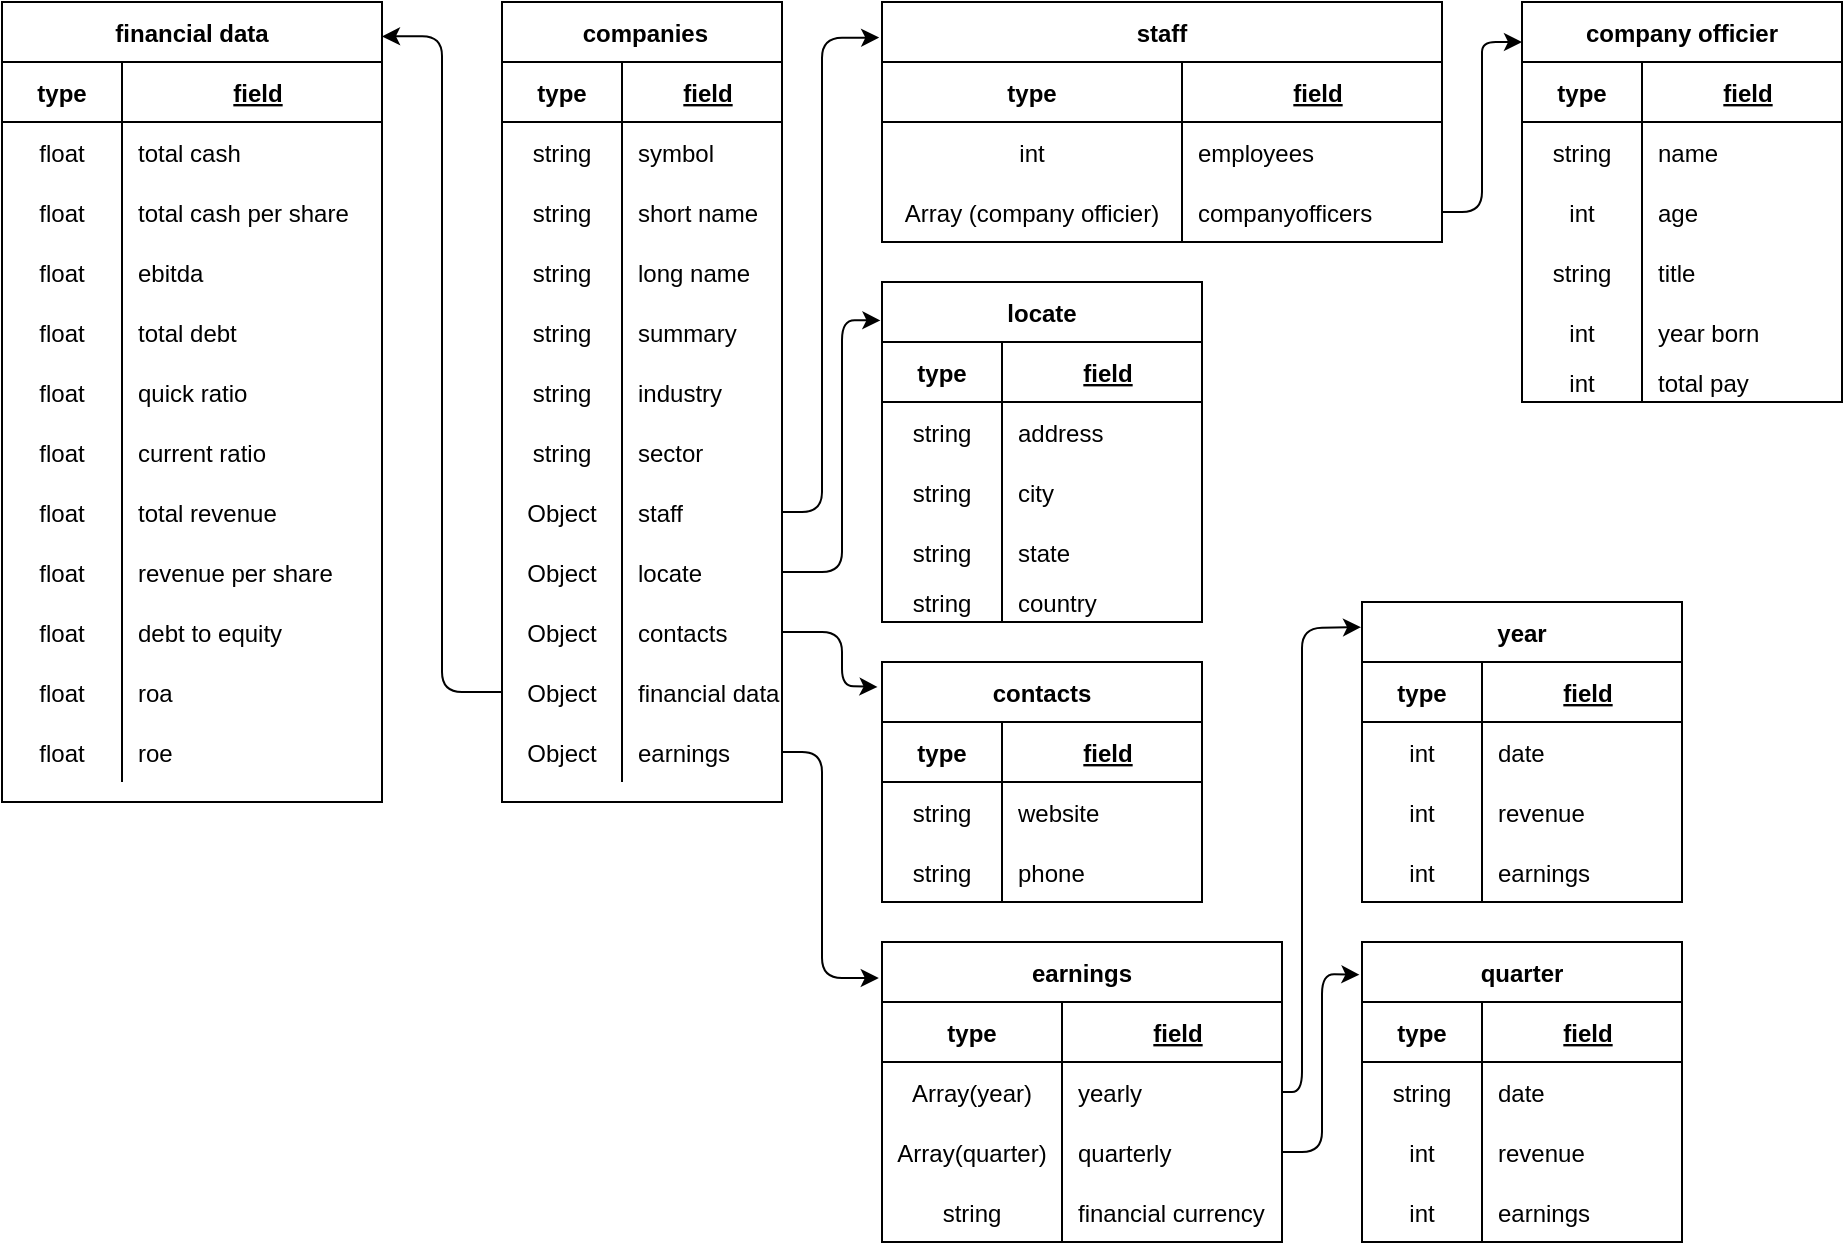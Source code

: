 <mxfile version="14.9.4" type="device"><diagram id="cxiEvs_8cOI0dhtIEWCH" name="Page-1"><mxGraphModel dx="1422" dy="794" grid="1" gridSize="10" guides="1" tooltips="1" connect="1" arrows="1" fold="1" page="1" pageScale="1" pageWidth="827" pageHeight="1169" math="0" shadow="0"><root><mxCell id="0"/><mxCell id="1" parent="0"/><mxCell id="OlcEVrPMI90O9ey7B40j-111" value=" companies" style="shape=table;startSize=30;container=1;collapsible=1;childLayout=tableLayout;fixedRows=1;rowLines=0;fontStyle=1;align=center;resizeLast=1;fontColor=#000000;" vertex="1" parent="1"><mxGeometry x="410" y="830" width="140" height="400" as="geometry"/></mxCell><mxCell id="OlcEVrPMI90O9ey7B40j-112" value="" style="shape=partialRectangle;collapsible=0;dropTarget=0;pointerEvents=0;fillColor=none;top=0;left=0;bottom=1;right=0;points=[[0,0.5],[1,0.5]];portConstraint=eastwest;" vertex="1" parent="OlcEVrPMI90O9ey7B40j-111"><mxGeometry y="30" width="140" height="30" as="geometry"/></mxCell><mxCell id="OlcEVrPMI90O9ey7B40j-113" value="type" style="shape=partialRectangle;connectable=0;fillColor=none;top=0;left=0;bottom=0;right=0;fontStyle=1;overflow=hidden;" vertex="1" parent="OlcEVrPMI90O9ey7B40j-112"><mxGeometry width="60" height="30" as="geometry"/></mxCell><mxCell id="OlcEVrPMI90O9ey7B40j-114" value="field" style="shape=partialRectangle;connectable=0;fillColor=none;top=0;left=0;bottom=0;right=0;align=center;spacingLeft=6;fontStyle=5;overflow=hidden;" vertex="1" parent="OlcEVrPMI90O9ey7B40j-112"><mxGeometry x="60" width="80" height="30" as="geometry"/></mxCell><mxCell id="OlcEVrPMI90O9ey7B40j-115" value="" style="shape=partialRectangle;collapsible=0;dropTarget=0;pointerEvents=0;fillColor=none;top=0;left=0;bottom=0;right=0;points=[[0,0.5],[1,0.5]];portConstraint=eastwest;" vertex="1" parent="OlcEVrPMI90O9ey7B40j-111"><mxGeometry y="60" width="140" height="30" as="geometry"/></mxCell><mxCell id="OlcEVrPMI90O9ey7B40j-116" value="string" style="shape=partialRectangle;connectable=0;fillColor=none;top=0;left=0;bottom=0;right=0;editable=1;overflow=hidden;" vertex="1" parent="OlcEVrPMI90O9ey7B40j-115"><mxGeometry width="60" height="30" as="geometry"/></mxCell><mxCell id="OlcEVrPMI90O9ey7B40j-117" value="symbol" style="shape=partialRectangle;connectable=0;fillColor=none;top=0;left=0;bottom=0;right=0;align=left;spacingLeft=6;overflow=hidden;" vertex="1" parent="OlcEVrPMI90O9ey7B40j-115"><mxGeometry x="60" width="80" height="30" as="geometry"/></mxCell><mxCell id="OlcEVrPMI90O9ey7B40j-118" value="" style="shape=partialRectangle;collapsible=0;dropTarget=0;pointerEvents=0;fillColor=none;top=0;left=0;bottom=0;right=0;points=[[0,0.5],[1,0.5]];portConstraint=eastwest;" vertex="1" parent="OlcEVrPMI90O9ey7B40j-111"><mxGeometry y="90" width="140" height="30" as="geometry"/></mxCell><mxCell id="OlcEVrPMI90O9ey7B40j-119" value="string" style="shape=partialRectangle;connectable=0;fillColor=none;top=0;left=0;bottom=0;right=0;editable=1;overflow=hidden;" vertex="1" parent="OlcEVrPMI90O9ey7B40j-118"><mxGeometry width="60" height="30" as="geometry"/></mxCell><mxCell id="OlcEVrPMI90O9ey7B40j-120" value="short name" style="shape=partialRectangle;connectable=0;fillColor=none;top=0;left=0;bottom=0;right=0;align=left;spacingLeft=6;overflow=hidden;" vertex="1" parent="OlcEVrPMI90O9ey7B40j-118"><mxGeometry x="60" width="80" height="30" as="geometry"/></mxCell><mxCell id="OlcEVrPMI90O9ey7B40j-121" value="" style="shape=partialRectangle;collapsible=0;dropTarget=0;pointerEvents=0;fillColor=none;top=0;left=0;bottom=0;right=0;points=[[0,0.5],[1,0.5]];portConstraint=eastwest;" vertex="1" parent="OlcEVrPMI90O9ey7B40j-111"><mxGeometry y="120" width="140" height="30" as="geometry"/></mxCell><mxCell id="OlcEVrPMI90O9ey7B40j-122" value="string" style="shape=partialRectangle;connectable=0;fillColor=none;top=0;left=0;bottom=0;right=0;editable=1;overflow=hidden;" vertex="1" parent="OlcEVrPMI90O9ey7B40j-121"><mxGeometry width="60" height="30" as="geometry"/></mxCell><mxCell id="OlcEVrPMI90O9ey7B40j-123" value="long name" style="shape=partialRectangle;connectable=0;fillColor=none;top=0;left=0;bottom=0;right=0;align=left;spacingLeft=6;overflow=hidden;" vertex="1" parent="OlcEVrPMI90O9ey7B40j-121"><mxGeometry x="60" width="80" height="30" as="geometry"/></mxCell><mxCell id="OlcEVrPMI90O9ey7B40j-124" value="" style="shape=partialRectangle;collapsible=0;dropTarget=0;pointerEvents=0;fillColor=none;top=0;left=0;bottom=0;right=0;points=[[0,0.5],[1,0.5]];portConstraint=eastwest;fontColor=#000000;" vertex="1" parent="OlcEVrPMI90O9ey7B40j-111"><mxGeometry y="150" width="140" height="30" as="geometry"/></mxCell><mxCell id="OlcEVrPMI90O9ey7B40j-125" value="string" style="shape=partialRectangle;connectable=0;fillColor=none;top=0;left=0;bottom=0;right=0;fontStyle=0;overflow=hidden;" vertex="1" parent="OlcEVrPMI90O9ey7B40j-124"><mxGeometry width="60" height="30" as="geometry"/></mxCell><mxCell id="OlcEVrPMI90O9ey7B40j-126" value="summary" style="shape=partialRectangle;connectable=0;fillColor=none;top=0;left=0;bottom=0;right=0;align=left;spacingLeft=6;fontStyle=0;overflow=hidden;" vertex="1" parent="OlcEVrPMI90O9ey7B40j-124"><mxGeometry x="60" width="80" height="30" as="geometry"/></mxCell><mxCell id="OlcEVrPMI90O9ey7B40j-135" value="" style="shape=partialRectangle;collapsible=0;dropTarget=0;pointerEvents=0;fillColor=none;top=0;left=0;bottom=0;right=0;points=[[0,0.5],[1,0.5]];portConstraint=eastwest;fontColor=#000000;" vertex="1" parent="OlcEVrPMI90O9ey7B40j-111"><mxGeometry y="180" width="140" height="30" as="geometry"/></mxCell><mxCell id="OlcEVrPMI90O9ey7B40j-136" value="string" style="shape=partialRectangle;connectable=0;fillColor=none;top=0;left=0;bottom=0;right=0;fontStyle=0;overflow=hidden;" vertex="1" parent="OlcEVrPMI90O9ey7B40j-135"><mxGeometry width="60" height="30" as="geometry"/></mxCell><mxCell id="OlcEVrPMI90O9ey7B40j-137" value="industry" style="shape=partialRectangle;connectable=0;fillColor=none;top=0;left=0;bottom=0;right=0;align=left;spacingLeft=6;fontStyle=0;overflow=hidden;" vertex="1" parent="OlcEVrPMI90O9ey7B40j-135"><mxGeometry x="60" width="80" height="30" as="geometry"/></mxCell><mxCell id="OlcEVrPMI90O9ey7B40j-138" value="" style="shape=partialRectangle;collapsible=0;dropTarget=0;pointerEvents=0;fillColor=none;top=0;left=0;bottom=0;right=0;points=[[0,0.5],[1,0.5]];portConstraint=eastwest;fontColor=#000000;" vertex="1" parent="OlcEVrPMI90O9ey7B40j-111"><mxGeometry y="210" width="140" height="30" as="geometry"/></mxCell><mxCell id="OlcEVrPMI90O9ey7B40j-139" value="string" style="shape=partialRectangle;connectable=0;fillColor=none;top=0;left=0;bottom=0;right=0;fontStyle=0;overflow=hidden;" vertex="1" parent="OlcEVrPMI90O9ey7B40j-138"><mxGeometry width="60" height="30" as="geometry"/></mxCell><mxCell id="OlcEVrPMI90O9ey7B40j-140" value="sector" style="shape=partialRectangle;connectable=0;fillColor=none;top=0;left=0;bottom=0;right=0;align=left;spacingLeft=6;fontStyle=0;overflow=hidden;" vertex="1" parent="OlcEVrPMI90O9ey7B40j-138"><mxGeometry x="60" width="80" height="30" as="geometry"/></mxCell><mxCell id="OlcEVrPMI90O9ey7B40j-145" value="" style="shape=partialRectangle;collapsible=0;dropTarget=0;pointerEvents=0;fillColor=none;top=0;left=0;bottom=0;right=0;points=[[0,0.5],[1,0.5]];portConstraint=eastwest;fontColor=#000000;" vertex="1" parent="OlcEVrPMI90O9ey7B40j-111"><mxGeometry y="240" width="140" height="30" as="geometry"/></mxCell><mxCell id="OlcEVrPMI90O9ey7B40j-146" value="Object" style="shape=partialRectangle;connectable=0;fillColor=none;top=0;left=0;bottom=0;right=0;fontStyle=0;overflow=hidden;" vertex="1" parent="OlcEVrPMI90O9ey7B40j-145"><mxGeometry width="60" height="30" as="geometry"/></mxCell><mxCell id="OlcEVrPMI90O9ey7B40j-147" value="staff" style="shape=partialRectangle;connectable=0;fillColor=none;top=0;left=0;bottom=0;right=0;align=left;spacingLeft=6;fontStyle=0;overflow=hidden;" vertex="1" parent="OlcEVrPMI90O9ey7B40j-145"><mxGeometry x="60" width="80" height="30" as="geometry"/></mxCell><mxCell id="OlcEVrPMI90O9ey7B40j-148" value="" style="shape=partialRectangle;collapsible=0;dropTarget=0;pointerEvents=0;fillColor=none;top=0;left=0;bottom=0;right=0;points=[[0,0.5],[1,0.5]];portConstraint=eastwest;fontColor=#000000;" vertex="1" parent="OlcEVrPMI90O9ey7B40j-111"><mxGeometry y="270" width="140" height="30" as="geometry"/></mxCell><mxCell id="OlcEVrPMI90O9ey7B40j-149" value="Object" style="shape=partialRectangle;connectable=0;fillColor=none;top=0;left=0;bottom=0;right=0;fontStyle=0;overflow=hidden;" vertex="1" parent="OlcEVrPMI90O9ey7B40j-148"><mxGeometry width="60" height="30" as="geometry"/></mxCell><mxCell id="OlcEVrPMI90O9ey7B40j-150" value="locate" style="shape=partialRectangle;connectable=0;fillColor=none;top=0;left=0;bottom=0;right=0;align=left;spacingLeft=6;fontStyle=0;overflow=hidden;" vertex="1" parent="OlcEVrPMI90O9ey7B40j-148"><mxGeometry x="60" width="80" height="30" as="geometry"/></mxCell><mxCell id="OlcEVrPMI90O9ey7B40j-155" value="" style="shape=partialRectangle;collapsible=0;dropTarget=0;pointerEvents=0;fillColor=none;top=0;left=0;bottom=0;right=0;points=[[0,0.5],[1,0.5]];portConstraint=eastwest;fontColor=#000000;" vertex="1" parent="OlcEVrPMI90O9ey7B40j-111"><mxGeometry y="300" width="140" height="30" as="geometry"/></mxCell><mxCell id="OlcEVrPMI90O9ey7B40j-156" value="Object" style="shape=partialRectangle;connectable=0;fillColor=none;top=0;left=0;bottom=0;right=0;fontStyle=0;overflow=hidden;" vertex="1" parent="OlcEVrPMI90O9ey7B40j-155"><mxGeometry width="60" height="30" as="geometry"/></mxCell><mxCell id="OlcEVrPMI90O9ey7B40j-157" value="contacts" style="shape=partialRectangle;connectable=0;fillColor=none;top=0;left=0;bottom=0;right=0;align=left;spacingLeft=6;fontStyle=0;overflow=hidden;" vertex="1" parent="OlcEVrPMI90O9ey7B40j-155"><mxGeometry x="60" width="80" height="30" as="geometry"/></mxCell><mxCell id="OlcEVrPMI90O9ey7B40j-158" value="" style="shape=partialRectangle;collapsible=0;dropTarget=0;pointerEvents=0;fillColor=none;top=0;left=0;bottom=0;right=0;points=[[0,0.5],[1,0.5]];portConstraint=eastwest;fontColor=#000000;" vertex="1" parent="OlcEVrPMI90O9ey7B40j-111"><mxGeometry y="330" width="140" height="30" as="geometry"/></mxCell><mxCell id="OlcEVrPMI90O9ey7B40j-159" value="Object" style="shape=partialRectangle;connectable=0;fillColor=none;top=0;left=0;bottom=0;right=0;fontStyle=0;overflow=hidden;" vertex="1" parent="OlcEVrPMI90O9ey7B40j-158"><mxGeometry width="60" height="30" as="geometry"/></mxCell><mxCell id="OlcEVrPMI90O9ey7B40j-160" value="financial data" style="shape=partialRectangle;connectable=0;fillColor=none;top=0;left=0;bottom=0;right=0;align=left;spacingLeft=6;fontStyle=0;overflow=hidden;" vertex="1" parent="OlcEVrPMI90O9ey7B40j-158"><mxGeometry x="60" width="80" height="30" as="geometry"/></mxCell><mxCell id="OlcEVrPMI90O9ey7B40j-161" value="" style="shape=partialRectangle;collapsible=0;dropTarget=0;pointerEvents=0;fillColor=none;top=0;left=0;bottom=0;right=0;points=[[0,0.5],[1,0.5]];portConstraint=eastwest;fontColor=#000000;" vertex="1" parent="OlcEVrPMI90O9ey7B40j-111"><mxGeometry y="360" width="140" height="30" as="geometry"/></mxCell><mxCell id="OlcEVrPMI90O9ey7B40j-162" value="Object" style="shape=partialRectangle;connectable=0;fillColor=none;top=0;left=0;bottom=0;right=0;fontStyle=0;overflow=hidden;" vertex="1" parent="OlcEVrPMI90O9ey7B40j-161"><mxGeometry width="60" height="30" as="geometry"/></mxCell><mxCell id="OlcEVrPMI90O9ey7B40j-163" value="earnings" style="shape=partialRectangle;connectable=0;fillColor=none;top=0;left=0;bottom=0;right=0;align=left;spacingLeft=6;fontStyle=0;overflow=hidden;" vertex="1" parent="OlcEVrPMI90O9ey7B40j-161"><mxGeometry x="60" width="80" height="30" as="geometry"/></mxCell><mxCell id="OlcEVrPMI90O9ey7B40j-177" value="staff" style="shape=table;startSize=30;container=1;collapsible=1;childLayout=tableLayout;fixedRows=1;rowLines=0;fontStyle=1;align=center;resizeLast=1;fontColor=#000000;" vertex="1" parent="1"><mxGeometry x="600" y="830" width="280" height="120" as="geometry"/></mxCell><mxCell id="OlcEVrPMI90O9ey7B40j-178" value="" style="shape=partialRectangle;collapsible=0;dropTarget=0;pointerEvents=0;fillColor=none;top=0;left=0;bottom=1;right=0;points=[[0,0.5],[1,0.5]];portConstraint=eastwest;" vertex="1" parent="OlcEVrPMI90O9ey7B40j-177"><mxGeometry y="30" width="280" height="30" as="geometry"/></mxCell><mxCell id="OlcEVrPMI90O9ey7B40j-179" value="type" style="shape=partialRectangle;connectable=0;fillColor=none;top=0;left=0;bottom=0;right=0;fontStyle=1;overflow=hidden;" vertex="1" parent="OlcEVrPMI90O9ey7B40j-178"><mxGeometry width="150" height="30" as="geometry"/></mxCell><mxCell id="OlcEVrPMI90O9ey7B40j-180" value="field" style="shape=partialRectangle;connectable=0;fillColor=none;top=0;left=0;bottom=0;right=0;align=center;spacingLeft=6;fontStyle=5;overflow=hidden;" vertex="1" parent="OlcEVrPMI90O9ey7B40j-178"><mxGeometry x="150" width="130" height="30" as="geometry"/></mxCell><mxCell id="OlcEVrPMI90O9ey7B40j-181" value="" style="shape=partialRectangle;collapsible=0;dropTarget=0;pointerEvents=0;fillColor=none;top=0;left=0;bottom=0;right=0;points=[[0,0.5],[1,0.5]];portConstraint=eastwest;" vertex="1" parent="OlcEVrPMI90O9ey7B40j-177"><mxGeometry y="60" width="280" height="30" as="geometry"/></mxCell><mxCell id="OlcEVrPMI90O9ey7B40j-182" value="int" style="shape=partialRectangle;connectable=0;fillColor=none;top=0;left=0;bottom=0;right=0;editable=1;overflow=hidden;" vertex="1" parent="OlcEVrPMI90O9ey7B40j-181"><mxGeometry width="150" height="30" as="geometry"/></mxCell><mxCell id="OlcEVrPMI90O9ey7B40j-183" value="employees" style="shape=partialRectangle;connectable=0;fillColor=none;top=0;left=0;bottom=0;right=0;align=left;spacingLeft=6;overflow=hidden;" vertex="1" parent="OlcEVrPMI90O9ey7B40j-181"><mxGeometry x="150" width="130" height="30" as="geometry"/></mxCell><mxCell id="OlcEVrPMI90O9ey7B40j-184" value="" style="shape=partialRectangle;collapsible=0;dropTarget=0;pointerEvents=0;fillColor=none;top=0;left=0;bottom=0;right=0;points=[[0,0.5],[1,0.5]];portConstraint=eastwest;" vertex="1" parent="OlcEVrPMI90O9ey7B40j-177"><mxGeometry y="90" width="280" height="30" as="geometry"/></mxCell><mxCell id="OlcEVrPMI90O9ey7B40j-185" value="Array (company officier)" style="shape=partialRectangle;connectable=0;fillColor=none;top=0;left=0;bottom=0;right=0;editable=1;overflow=hidden;" vertex="1" parent="OlcEVrPMI90O9ey7B40j-184"><mxGeometry width="150" height="30" as="geometry"/></mxCell><mxCell id="OlcEVrPMI90O9ey7B40j-186" value="companyofficers" style="shape=partialRectangle;connectable=0;fillColor=none;top=0;left=0;bottom=0;right=0;align=left;spacingLeft=6;overflow=hidden;" vertex="1" parent="OlcEVrPMI90O9ey7B40j-184"><mxGeometry x="150" width="130" height="30" as="geometry"/></mxCell><mxCell id="OlcEVrPMI90O9ey7B40j-295" value="locate" style="shape=table;startSize=30;container=1;collapsible=1;childLayout=tableLayout;fixedRows=1;rowLines=0;fontStyle=1;align=center;resizeLast=1;fontColor=#000000;" vertex="1" parent="1"><mxGeometry x="600" y="970" width="160" height="170" as="geometry"/></mxCell><mxCell id="OlcEVrPMI90O9ey7B40j-296" value="" style="shape=partialRectangle;collapsible=0;dropTarget=0;pointerEvents=0;fillColor=none;top=0;left=0;bottom=1;right=0;points=[[0,0.5],[1,0.5]];portConstraint=eastwest;" vertex="1" parent="OlcEVrPMI90O9ey7B40j-295"><mxGeometry y="30" width="160" height="30" as="geometry"/></mxCell><mxCell id="OlcEVrPMI90O9ey7B40j-297" value="type" style="shape=partialRectangle;connectable=0;fillColor=none;top=0;left=0;bottom=0;right=0;fontStyle=1;overflow=hidden;" vertex="1" parent="OlcEVrPMI90O9ey7B40j-296"><mxGeometry width="60" height="30" as="geometry"/></mxCell><mxCell id="OlcEVrPMI90O9ey7B40j-298" value="field" style="shape=partialRectangle;connectable=0;fillColor=none;top=0;left=0;bottom=0;right=0;align=center;spacingLeft=6;fontStyle=5;overflow=hidden;" vertex="1" parent="OlcEVrPMI90O9ey7B40j-296"><mxGeometry x="60" width="100" height="30" as="geometry"/></mxCell><mxCell id="OlcEVrPMI90O9ey7B40j-299" value="" style="shape=partialRectangle;collapsible=0;dropTarget=0;pointerEvents=0;fillColor=none;top=0;left=0;bottom=0;right=0;points=[[0,0.5],[1,0.5]];portConstraint=eastwest;" vertex="1" parent="OlcEVrPMI90O9ey7B40j-295"><mxGeometry y="60" width="160" height="30" as="geometry"/></mxCell><mxCell id="OlcEVrPMI90O9ey7B40j-300" value="string" style="shape=partialRectangle;connectable=0;fillColor=none;top=0;left=0;bottom=0;right=0;editable=1;overflow=hidden;" vertex="1" parent="OlcEVrPMI90O9ey7B40j-299"><mxGeometry width="60" height="30" as="geometry"/></mxCell><mxCell id="OlcEVrPMI90O9ey7B40j-301" value="address" style="shape=partialRectangle;connectable=0;fillColor=none;top=0;left=0;bottom=0;right=0;align=left;spacingLeft=6;overflow=hidden;" vertex="1" parent="OlcEVrPMI90O9ey7B40j-299"><mxGeometry x="60" width="100" height="30" as="geometry"/></mxCell><mxCell id="OlcEVrPMI90O9ey7B40j-309" value="" style="shape=partialRectangle;collapsible=0;dropTarget=0;pointerEvents=0;fillColor=none;top=0;left=0;bottom=0;right=0;points=[[0,0.5],[1,0.5]];portConstraint=eastwest;fontColor=#000000;align=center;" vertex="1" parent="OlcEVrPMI90O9ey7B40j-295"><mxGeometry y="90" width="160" height="30" as="geometry"/></mxCell><mxCell id="OlcEVrPMI90O9ey7B40j-310" value="string" style="shape=partialRectangle;connectable=0;fillColor=none;top=0;left=0;bottom=0;right=0;fontStyle=0;overflow=hidden;" vertex="1" parent="OlcEVrPMI90O9ey7B40j-309"><mxGeometry width="60" height="30" as="geometry"/></mxCell><mxCell id="OlcEVrPMI90O9ey7B40j-311" value="city" style="shape=partialRectangle;connectable=0;fillColor=none;top=0;left=0;bottom=0;right=0;align=left;spacingLeft=6;fontStyle=0;overflow=hidden;" vertex="1" parent="OlcEVrPMI90O9ey7B40j-309"><mxGeometry x="60" width="100" height="30" as="geometry"/></mxCell><mxCell id="OlcEVrPMI90O9ey7B40j-302" value="" style="shape=partialRectangle;collapsible=0;dropTarget=0;pointerEvents=0;fillColor=none;top=0;left=0;bottom=0;right=0;points=[[0,0.5],[1,0.5]];portConstraint=eastwest;" vertex="1" parent="OlcEVrPMI90O9ey7B40j-295"><mxGeometry y="120" width="160" height="30" as="geometry"/></mxCell><mxCell id="OlcEVrPMI90O9ey7B40j-303" value="string" style="shape=partialRectangle;connectable=0;fillColor=none;top=0;left=0;bottom=0;right=0;editable=1;overflow=hidden;" vertex="1" parent="OlcEVrPMI90O9ey7B40j-302"><mxGeometry width="60" height="30" as="geometry"/></mxCell><mxCell id="OlcEVrPMI90O9ey7B40j-304" value="state" style="shape=partialRectangle;connectable=0;fillColor=none;top=0;left=0;bottom=0;right=0;align=left;spacingLeft=6;overflow=hidden;" vertex="1" parent="OlcEVrPMI90O9ey7B40j-302"><mxGeometry x="60" width="100" height="30" as="geometry"/></mxCell><mxCell id="OlcEVrPMI90O9ey7B40j-312" value="" style="shape=partialRectangle;collapsible=0;dropTarget=0;pointerEvents=0;fillColor=none;top=0;left=0;bottom=0;right=0;points=[[0,0.5],[1,0.5]];portConstraint=eastwest;fontColor=#000000;align=center;" vertex="1" parent="OlcEVrPMI90O9ey7B40j-295"><mxGeometry y="150" width="160" height="20" as="geometry"/></mxCell><mxCell id="OlcEVrPMI90O9ey7B40j-313" value="string" style="shape=partialRectangle;connectable=0;fillColor=none;top=0;left=0;bottom=0;right=0;fontStyle=0;overflow=hidden;" vertex="1" parent="OlcEVrPMI90O9ey7B40j-312"><mxGeometry width="60" height="20" as="geometry"/></mxCell><mxCell id="OlcEVrPMI90O9ey7B40j-314" value="country" style="shape=partialRectangle;connectable=0;fillColor=none;top=0;left=0;bottom=0;right=0;align=left;spacingLeft=6;fontStyle=0;overflow=hidden;" vertex="1" parent="OlcEVrPMI90O9ey7B40j-312"><mxGeometry x="60" width="100" height="20" as="geometry"/></mxCell><mxCell id="OlcEVrPMI90O9ey7B40j-315" value="contacts" style="shape=table;startSize=30;container=1;collapsible=1;childLayout=tableLayout;fixedRows=1;rowLines=0;fontStyle=1;align=center;resizeLast=1;fontColor=#000000;" vertex="1" parent="1"><mxGeometry x="600" y="1160" width="160" height="120" as="geometry"/></mxCell><mxCell id="OlcEVrPMI90O9ey7B40j-316" value="" style="shape=partialRectangle;collapsible=0;dropTarget=0;pointerEvents=0;fillColor=none;top=0;left=0;bottom=1;right=0;points=[[0,0.5],[1,0.5]];portConstraint=eastwest;" vertex="1" parent="OlcEVrPMI90O9ey7B40j-315"><mxGeometry y="30" width="160" height="30" as="geometry"/></mxCell><mxCell id="OlcEVrPMI90O9ey7B40j-317" value="type" style="shape=partialRectangle;connectable=0;fillColor=none;top=0;left=0;bottom=0;right=0;fontStyle=1;overflow=hidden;" vertex="1" parent="OlcEVrPMI90O9ey7B40j-316"><mxGeometry width="60" height="30" as="geometry"/></mxCell><mxCell id="OlcEVrPMI90O9ey7B40j-318" value="field" style="shape=partialRectangle;connectable=0;fillColor=none;top=0;left=0;bottom=0;right=0;align=center;spacingLeft=6;fontStyle=5;overflow=hidden;" vertex="1" parent="OlcEVrPMI90O9ey7B40j-316"><mxGeometry x="60" width="100" height="30" as="geometry"/></mxCell><mxCell id="OlcEVrPMI90O9ey7B40j-319" value="" style="shape=partialRectangle;collapsible=0;dropTarget=0;pointerEvents=0;fillColor=none;top=0;left=0;bottom=0;right=0;points=[[0,0.5],[1,0.5]];portConstraint=eastwest;" vertex="1" parent="OlcEVrPMI90O9ey7B40j-315"><mxGeometry y="60" width="160" height="30" as="geometry"/></mxCell><mxCell id="OlcEVrPMI90O9ey7B40j-320" value="string" style="shape=partialRectangle;connectable=0;fillColor=none;top=0;left=0;bottom=0;right=0;editable=1;overflow=hidden;" vertex="1" parent="OlcEVrPMI90O9ey7B40j-319"><mxGeometry width="60" height="30" as="geometry"/></mxCell><mxCell id="OlcEVrPMI90O9ey7B40j-321" value="website" style="shape=partialRectangle;connectable=0;fillColor=none;top=0;left=0;bottom=0;right=0;align=left;spacingLeft=6;overflow=hidden;" vertex="1" parent="OlcEVrPMI90O9ey7B40j-319"><mxGeometry x="60" width="100" height="30" as="geometry"/></mxCell><mxCell id="OlcEVrPMI90O9ey7B40j-322" value="" style="shape=partialRectangle;collapsible=0;dropTarget=0;pointerEvents=0;fillColor=none;top=0;left=0;bottom=0;right=0;points=[[0,0.5],[1,0.5]];portConstraint=eastwest;" vertex="1" parent="OlcEVrPMI90O9ey7B40j-315"><mxGeometry y="90" width="160" height="30" as="geometry"/></mxCell><mxCell id="OlcEVrPMI90O9ey7B40j-323" value="string" style="shape=partialRectangle;connectable=0;fillColor=none;top=0;left=0;bottom=0;right=0;editable=1;overflow=hidden;" vertex="1" parent="OlcEVrPMI90O9ey7B40j-322"><mxGeometry width="60" height="30" as="geometry"/></mxCell><mxCell id="OlcEVrPMI90O9ey7B40j-324" value="phone" style="shape=partialRectangle;connectable=0;fillColor=none;top=0;left=0;bottom=0;right=0;align=left;spacingLeft=6;overflow=hidden;" vertex="1" parent="OlcEVrPMI90O9ey7B40j-322"><mxGeometry x="60" width="100" height="30" as="geometry"/></mxCell><mxCell id="OlcEVrPMI90O9ey7B40j-325" value="financial data" style="shape=table;startSize=30;container=1;collapsible=1;childLayout=tableLayout;fixedRows=1;rowLines=0;fontStyle=1;align=center;resizeLast=1;fontColor=#000000;" vertex="1" parent="1"><mxGeometry x="160" y="830" width="190" height="400" as="geometry"/></mxCell><mxCell id="OlcEVrPMI90O9ey7B40j-326" value="" style="shape=partialRectangle;collapsible=0;dropTarget=0;pointerEvents=0;fillColor=none;top=0;left=0;bottom=1;right=0;points=[[0,0.5],[1,0.5]];portConstraint=eastwest;" vertex="1" parent="OlcEVrPMI90O9ey7B40j-325"><mxGeometry y="30" width="190" height="30" as="geometry"/></mxCell><mxCell id="OlcEVrPMI90O9ey7B40j-327" value="type" style="shape=partialRectangle;connectable=0;fillColor=none;top=0;left=0;bottom=0;right=0;fontStyle=1;overflow=hidden;" vertex="1" parent="OlcEVrPMI90O9ey7B40j-326"><mxGeometry width="60" height="30" as="geometry"/></mxCell><mxCell id="OlcEVrPMI90O9ey7B40j-328" value="field" style="shape=partialRectangle;connectable=0;fillColor=none;top=0;left=0;bottom=0;right=0;align=center;spacingLeft=6;fontStyle=5;overflow=hidden;" vertex="1" parent="OlcEVrPMI90O9ey7B40j-326"><mxGeometry x="60" width="130" height="30" as="geometry"/></mxCell><mxCell id="OlcEVrPMI90O9ey7B40j-329" value="" style="shape=partialRectangle;collapsible=0;dropTarget=0;pointerEvents=0;fillColor=none;top=0;left=0;bottom=0;right=0;points=[[0,0.5],[1,0.5]];portConstraint=eastwest;" vertex="1" parent="OlcEVrPMI90O9ey7B40j-325"><mxGeometry y="60" width="190" height="30" as="geometry"/></mxCell><mxCell id="OlcEVrPMI90O9ey7B40j-330" value="float" style="shape=partialRectangle;connectable=0;fillColor=none;top=0;left=0;bottom=0;right=0;editable=1;overflow=hidden;" vertex="1" parent="OlcEVrPMI90O9ey7B40j-329"><mxGeometry width="60" height="30" as="geometry"/></mxCell><mxCell id="OlcEVrPMI90O9ey7B40j-331" value="total cash" style="shape=partialRectangle;connectable=0;fillColor=none;top=0;left=0;bottom=0;right=0;align=left;spacingLeft=6;overflow=hidden;" vertex="1" parent="OlcEVrPMI90O9ey7B40j-329"><mxGeometry x="60" width="130" height="30" as="geometry"/></mxCell><mxCell id="OlcEVrPMI90O9ey7B40j-332" value="" style="shape=partialRectangle;collapsible=0;dropTarget=0;pointerEvents=0;fillColor=none;top=0;left=0;bottom=0;right=0;points=[[0,0.5],[1,0.5]];portConstraint=eastwest;" vertex="1" parent="OlcEVrPMI90O9ey7B40j-325"><mxGeometry y="90" width="190" height="30" as="geometry"/></mxCell><mxCell id="OlcEVrPMI90O9ey7B40j-333" value="float" style="shape=partialRectangle;connectable=0;fillColor=none;top=0;left=0;bottom=0;right=0;editable=1;overflow=hidden;" vertex="1" parent="OlcEVrPMI90O9ey7B40j-332"><mxGeometry width="60" height="30" as="geometry"/></mxCell><mxCell id="OlcEVrPMI90O9ey7B40j-334" value="total cash per share" style="shape=partialRectangle;connectable=0;fillColor=none;top=0;left=0;bottom=0;right=0;align=left;spacingLeft=6;overflow=hidden;" vertex="1" parent="OlcEVrPMI90O9ey7B40j-332"><mxGeometry x="60" width="130" height="30" as="geometry"/></mxCell><mxCell id="OlcEVrPMI90O9ey7B40j-335" value="" style="shape=partialRectangle;collapsible=0;dropTarget=0;pointerEvents=0;fillColor=none;top=0;left=0;bottom=0;right=0;points=[[0,0.5],[1,0.5]];portConstraint=eastwest;" vertex="1" parent="OlcEVrPMI90O9ey7B40j-325"><mxGeometry y="120" width="190" height="30" as="geometry"/></mxCell><mxCell id="OlcEVrPMI90O9ey7B40j-336" value="float" style="shape=partialRectangle;connectable=0;fillColor=none;top=0;left=0;bottom=0;right=0;editable=1;overflow=hidden;" vertex="1" parent="OlcEVrPMI90O9ey7B40j-335"><mxGeometry width="60" height="30" as="geometry"/></mxCell><mxCell id="OlcEVrPMI90O9ey7B40j-337" value="ebitda" style="shape=partialRectangle;connectable=0;fillColor=none;top=0;left=0;bottom=0;right=0;align=left;spacingLeft=6;overflow=hidden;" vertex="1" parent="OlcEVrPMI90O9ey7B40j-335"><mxGeometry x="60" width="130" height="30" as="geometry"/></mxCell><mxCell id="OlcEVrPMI90O9ey7B40j-338" value="" style="shape=partialRectangle;collapsible=0;dropTarget=0;pointerEvents=0;fillColor=none;top=0;left=0;bottom=0;right=0;points=[[0,0.5],[1,0.5]];portConstraint=eastwest;fontColor=#000000;" vertex="1" parent="OlcEVrPMI90O9ey7B40j-325"><mxGeometry y="150" width="190" height="30" as="geometry"/></mxCell><mxCell id="OlcEVrPMI90O9ey7B40j-339" value="float" style="shape=partialRectangle;connectable=0;fillColor=none;top=0;left=0;bottom=0;right=0;fontStyle=0;overflow=hidden;" vertex="1" parent="OlcEVrPMI90O9ey7B40j-338"><mxGeometry width="60" height="30" as="geometry"/></mxCell><mxCell id="OlcEVrPMI90O9ey7B40j-340" value="total debt" style="shape=partialRectangle;connectable=0;fillColor=none;top=0;left=0;bottom=0;right=0;align=left;spacingLeft=6;fontStyle=0;overflow=hidden;" vertex="1" parent="OlcEVrPMI90O9ey7B40j-338"><mxGeometry x="60" width="130" height="30" as="geometry"/></mxCell><mxCell id="OlcEVrPMI90O9ey7B40j-341" value="" style="shape=partialRectangle;collapsible=0;dropTarget=0;pointerEvents=0;fillColor=none;top=0;left=0;bottom=0;right=0;points=[[0,0.5],[1,0.5]];portConstraint=eastwest;fontColor=#000000;" vertex="1" parent="OlcEVrPMI90O9ey7B40j-325"><mxGeometry y="180" width="190" height="30" as="geometry"/></mxCell><mxCell id="OlcEVrPMI90O9ey7B40j-342" value="float" style="shape=partialRectangle;connectable=0;fillColor=none;top=0;left=0;bottom=0;right=0;fontStyle=0;overflow=hidden;" vertex="1" parent="OlcEVrPMI90O9ey7B40j-341"><mxGeometry width="60" height="30" as="geometry"/></mxCell><mxCell id="OlcEVrPMI90O9ey7B40j-343" value="quick ratio" style="shape=partialRectangle;connectable=0;fillColor=none;top=0;left=0;bottom=0;right=0;align=left;spacingLeft=6;fontStyle=0;overflow=hidden;" vertex="1" parent="OlcEVrPMI90O9ey7B40j-341"><mxGeometry x="60" width="130" height="30" as="geometry"/></mxCell><mxCell id="OlcEVrPMI90O9ey7B40j-344" value="" style="shape=partialRectangle;collapsible=0;dropTarget=0;pointerEvents=0;fillColor=none;top=0;left=0;bottom=0;right=0;points=[[0,0.5],[1,0.5]];portConstraint=eastwest;fontColor=#000000;" vertex="1" parent="OlcEVrPMI90O9ey7B40j-325"><mxGeometry y="210" width="190" height="30" as="geometry"/></mxCell><mxCell id="OlcEVrPMI90O9ey7B40j-345" value="float" style="shape=partialRectangle;connectable=0;fillColor=none;top=0;left=0;bottom=0;right=0;fontStyle=0;overflow=hidden;" vertex="1" parent="OlcEVrPMI90O9ey7B40j-344"><mxGeometry width="60" height="30" as="geometry"/></mxCell><mxCell id="OlcEVrPMI90O9ey7B40j-346" value="current ratio" style="shape=partialRectangle;connectable=0;fillColor=none;top=0;left=0;bottom=0;right=0;align=left;spacingLeft=6;fontStyle=0;overflow=hidden;" vertex="1" parent="OlcEVrPMI90O9ey7B40j-344"><mxGeometry x="60" width="130" height="30" as="geometry"/></mxCell><mxCell id="OlcEVrPMI90O9ey7B40j-347" value="" style="shape=partialRectangle;collapsible=0;dropTarget=0;pointerEvents=0;fillColor=none;top=0;left=0;bottom=0;right=0;points=[[0,0.5],[1,0.5]];portConstraint=eastwest;fontColor=#000000;" vertex="1" parent="OlcEVrPMI90O9ey7B40j-325"><mxGeometry y="240" width="190" height="30" as="geometry"/></mxCell><mxCell id="OlcEVrPMI90O9ey7B40j-348" value="float" style="shape=partialRectangle;connectable=0;fillColor=none;top=0;left=0;bottom=0;right=0;fontStyle=0;overflow=hidden;" vertex="1" parent="OlcEVrPMI90O9ey7B40j-347"><mxGeometry width="60" height="30" as="geometry"/></mxCell><mxCell id="OlcEVrPMI90O9ey7B40j-349" value="total revenue" style="shape=partialRectangle;connectable=0;fillColor=none;top=0;left=0;bottom=0;right=0;align=left;spacingLeft=6;fontStyle=0;overflow=hidden;" vertex="1" parent="OlcEVrPMI90O9ey7B40j-347"><mxGeometry x="60" width="130" height="30" as="geometry"/></mxCell><mxCell id="OlcEVrPMI90O9ey7B40j-350" value="" style="shape=partialRectangle;collapsible=0;dropTarget=0;pointerEvents=0;fillColor=none;top=0;left=0;bottom=0;right=0;points=[[0,0.5],[1,0.5]];portConstraint=eastwest;fontColor=#000000;" vertex="1" parent="OlcEVrPMI90O9ey7B40j-325"><mxGeometry y="270" width="190" height="30" as="geometry"/></mxCell><mxCell id="OlcEVrPMI90O9ey7B40j-351" value="float" style="shape=partialRectangle;connectable=0;fillColor=none;top=0;left=0;bottom=0;right=0;fontStyle=0;overflow=hidden;" vertex="1" parent="OlcEVrPMI90O9ey7B40j-350"><mxGeometry width="60" height="30" as="geometry"/></mxCell><mxCell id="OlcEVrPMI90O9ey7B40j-352" value="revenue per share" style="shape=partialRectangle;connectable=0;fillColor=none;top=0;left=0;bottom=0;right=0;align=left;spacingLeft=6;fontStyle=0;overflow=hidden;" vertex="1" parent="OlcEVrPMI90O9ey7B40j-350"><mxGeometry x="60" width="130" height="30" as="geometry"/></mxCell><mxCell id="OlcEVrPMI90O9ey7B40j-353" value="" style="shape=partialRectangle;collapsible=0;dropTarget=0;pointerEvents=0;fillColor=none;top=0;left=0;bottom=0;right=0;points=[[0,0.5],[1,0.5]];portConstraint=eastwest;fontColor=#000000;" vertex="1" parent="OlcEVrPMI90O9ey7B40j-325"><mxGeometry y="300" width="190" height="30" as="geometry"/></mxCell><mxCell id="OlcEVrPMI90O9ey7B40j-354" value="float" style="shape=partialRectangle;connectable=0;fillColor=none;top=0;left=0;bottom=0;right=0;fontStyle=0;overflow=hidden;" vertex="1" parent="OlcEVrPMI90O9ey7B40j-353"><mxGeometry width="60" height="30" as="geometry"/></mxCell><mxCell id="OlcEVrPMI90O9ey7B40j-355" value="debt to equity" style="shape=partialRectangle;connectable=0;fillColor=none;top=0;left=0;bottom=0;right=0;align=left;spacingLeft=6;fontStyle=0;overflow=hidden;" vertex="1" parent="OlcEVrPMI90O9ey7B40j-353"><mxGeometry x="60" width="130" height="30" as="geometry"/></mxCell><mxCell id="OlcEVrPMI90O9ey7B40j-356" value="" style="shape=partialRectangle;collapsible=0;dropTarget=0;pointerEvents=0;fillColor=none;top=0;left=0;bottom=0;right=0;points=[[0,0.5],[1,0.5]];portConstraint=eastwest;fontColor=#000000;" vertex="1" parent="OlcEVrPMI90O9ey7B40j-325"><mxGeometry y="330" width="190" height="30" as="geometry"/></mxCell><mxCell id="OlcEVrPMI90O9ey7B40j-357" value="float" style="shape=partialRectangle;connectable=0;fillColor=none;top=0;left=0;bottom=0;right=0;fontStyle=0;overflow=hidden;" vertex="1" parent="OlcEVrPMI90O9ey7B40j-356"><mxGeometry width="60" height="30" as="geometry"/></mxCell><mxCell id="OlcEVrPMI90O9ey7B40j-358" value="roa" style="shape=partialRectangle;connectable=0;fillColor=none;top=0;left=0;bottom=0;right=0;align=left;spacingLeft=6;fontStyle=0;overflow=hidden;" vertex="1" parent="OlcEVrPMI90O9ey7B40j-356"><mxGeometry x="60" width="130" height="30" as="geometry"/></mxCell><mxCell id="OlcEVrPMI90O9ey7B40j-359" value="" style="shape=partialRectangle;collapsible=0;dropTarget=0;pointerEvents=0;fillColor=none;top=0;left=0;bottom=0;right=0;points=[[0,0.5],[1,0.5]];portConstraint=eastwest;fontColor=#000000;" vertex="1" parent="OlcEVrPMI90O9ey7B40j-325"><mxGeometry y="360" width="190" height="30" as="geometry"/></mxCell><mxCell id="OlcEVrPMI90O9ey7B40j-360" value="float" style="shape=partialRectangle;connectable=0;fillColor=none;top=0;left=0;bottom=0;right=0;fontStyle=0;overflow=hidden;" vertex="1" parent="OlcEVrPMI90O9ey7B40j-359"><mxGeometry width="60" height="30" as="geometry"/></mxCell><mxCell id="OlcEVrPMI90O9ey7B40j-361" value="roe" style="shape=partialRectangle;connectable=0;fillColor=none;top=0;left=0;bottom=0;right=0;align=left;spacingLeft=6;fontStyle=0;overflow=hidden;" vertex="1" parent="OlcEVrPMI90O9ey7B40j-359"><mxGeometry x="60" width="130" height="30" as="geometry"/></mxCell><mxCell id="OlcEVrPMI90O9ey7B40j-362" value="earnings" style="shape=table;startSize=30;container=1;collapsible=1;childLayout=tableLayout;fixedRows=1;rowLines=0;fontStyle=1;align=center;resizeLast=1;fontColor=#000000;" vertex="1" parent="1"><mxGeometry x="600" y="1300" width="200" height="150" as="geometry"/></mxCell><mxCell id="OlcEVrPMI90O9ey7B40j-363" value="" style="shape=partialRectangle;collapsible=0;dropTarget=0;pointerEvents=0;fillColor=none;top=0;left=0;bottom=1;right=0;points=[[0,0.5],[1,0.5]];portConstraint=eastwest;" vertex="1" parent="OlcEVrPMI90O9ey7B40j-362"><mxGeometry y="30" width="200" height="30" as="geometry"/></mxCell><mxCell id="OlcEVrPMI90O9ey7B40j-364" value="type" style="shape=partialRectangle;connectable=0;fillColor=none;top=0;left=0;bottom=0;right=0;fontStyle=1;overflow=hidden;" vertex="1" parent="OlcEVrPMI90O9ey7B40j-363"><mxGeometry width="90" height="30" as="geometry"/></mxCell><mxCell id="OlcEVrPMI90O9ey7B40j-365" value="field" style="shape=partialRectangle;connectable=0;fillColor=none;top=0;left=0;bottom=0;right=0;align=center;spacingLeft=6;fontStyle=5;overflow=hidden;" vertex="1" parent="OlcEVrPMI90O9ey7B40j-363"><mxGeometry x="90" width="110" height="30" as="geometry"/></mxCell><mxCell id="OlcEVrPMI90O9ey7B40j-366" value="" style="shape=partialRectangle;collapsible=0;dropTarget=0;pointerEvents=0;fillColor=none;top=0;left=0;bottom=0;right=0;points=[[0,0.5],[1,0.5]];portConstraint=eastwest;" vertex="1" parent="OlcEVrPMI90O9ey7B40j-362"><mxGeometry y="60" width="200" height="30" as="geometry"/></mxCell><mxCell id="OlcEVrPMI90O9ey7B40j-367" value="Array(year)" style="shape=partialRectangle;connectable=0;fillColor=none;top=0;left=0;bottom=0;right=0;editable=1;overflow=hidden;align=center;" vertex="1" parent="OlcEVrPMI90O9ey7B40j-366"><mxGeometry width="90" height="30" as="geometry"/></mxCell><mxCell id="OlcEVrPMI90O9ey7B40j-368" value="yearly" style="shape=partialRectangle;connectable=0;fillColor=none;top=0;left=0;bottom=0;right=0;align=left;spacingLeft=6;overflow=hidden;" vertex="1" parent="OlcEVrPMI90O9ey7B40j-366"><mxGeometry x="90" width="110" height="30" as="geometry"/></mxCell><mxCell id="OlcEVrPMI90O9ey7B40j-369" value="" style="shape=partialRectangle;collapsible=0;dropTarget=0;pointerEvents=0;fillColor=none;top=0;left=0;bottom=0;right=0;points=[[0,0.5],[1,0.5]];portConstraint=eastwest;" vertex="1" parent="OlcEVrPMI90O9ey7B40j-362"><mxGeometry y="90" width="200" height="30" as="geometry"/></mxCell><mxCell id="OlcEVrPMI90O9ey7B40j-370" value="Array(quarter)" style="shape=partialRectangle;connectable=0;fillColor=none;top=0;left=0;bottom=0;right=0;editable=1;overflow=hidden;align=center;" vertex="1" parent="OlcEVrPMI90O9ey7B40j-369"><mxGeometry width="90" height="30" as="geometry"/></mxCell><mxCell id="OlcEVrPMI90O9ey7B40j-371" value="quarterly" style="shape=partialRectangle;connectable=0;fillColor=none;top=0;left=0;bottom=0;right=0;align=left;spacingLeft=6;overflow=hidden;" vertex="1" parent="OlcEVrPMI90O9ey7B40j-369"><mxGeometry x="90" width="110" height="30" as="geometry"/></mxCell><mxCell id="OlcEVrPMI90O9ey7B40j-376" value="" style="shape=partialRectangle;collapsible=0;dropTarget=0;pointerEvents=0;fillColor=none;top=0;left=0;bottom=0;right=0;points=[[0,0.5],[1,0.5]];portConstraint=eastwest;fontColor=#000000;align=center;" vertex="1" parent="OlcEVrPMI90O9ey7B40j-362"><mxGeometry y="120" width="200" height="30" as="geometry"/></mxCell><mxCell id="OlcEVrPMI90O9ey7B40j-377" value="string" style="shape=partialRectangle;connectable=0;fillColor=none;top=0;left=0;bottom=0;right=0;fontStyle=0;overflow=hidden;align=center;" vertex="1" parent="OlcEVrPMI90O9ey7B40j-376"><mxGeometry width="90" height="30" as="geometry"/></mxCell><mxCell id="OlcEVrPMI90O9ey7B40j-378" value="financial currency" style="shape=partialRectangle;connectable=0;fillColor=none;top=0;left=0;bottom=0;right=0;align=left;spacingLeft=6;fontStyle=0;overflow=hidden;" vertex="1" parent="OlcEVrPMI90O9ey7B40j-376"><mxGeometry x="90" width="110" height="30" as="geometry"/></mxCell><mxCell id="OlcEVrPMI90O9ey7B40j-379" value="company officier" style="shape=table;startSize=30;container=1;collapsible=1;childLayout=tableLayout;fixedRows=1;rowLines=0;fontStyle=1;align=center;resizeLast=1;fontColor=#000000;" vertex="1" parent="1"><mxGeometry x="920" y="830" width="160" height="200" as="geometry"/></mxCell><mxCell id="OlcEVrPMI90O9ey7B40j-380" value="" style="shape=partialRectangle;collapsible=0;dropTarget=0;pointerEvents=0;fillColor=none;top=0;left=0;bottom=1;right=0;points=[[0,0.5],[1,0.5]];portConstraint=eastwest;" vertex="1" parent="OlcEVrPMI90O9ey7B40j-379"><mxGeometry y="30" width="160" height="30" as="geometry"/></mxCell><mxCell id="OlcEVrPMI90O9ey7B40j-381" value="type" style="shape=partialRectangle;connectable=0;fillColor=none;top=0;left=0;bottom=0;right=0;fontStyle=1;overflow=hidden;" vertex="1" parent="OlcEVrPMI90O9ey7B40j-380"><mxGeometry width="60" height="30" as="geometry"/></mxCell><mxCell id="OlcEVrPMI90O9ey7B40j-382" value="field" style="shape=partialRectangle;connectable=0;fillColor=none;top=0;left=0;bottom=0;right=0;align=center;spacingLeft=6;fontStyle=5;overflow=hidden;" vertex="1" parent="OlcEVrPMI90O9ey7B40j-380"><mxGeometry x="60" width="100" height="30" as="geometry"/></mxCell><mxCell id="OlcEVrPMI90O9ey7B40j-383" value="" style="shape=partialRectangle;collapsible=0;dropTarget=0;pointerEvents=0;fillColor=none;top=0;left=0;bottom=0;right=0;points=[[0,0.5],[1,0.5]];portConstraint=eastwest;" vertex="1" parent="OlcEVrPMI90O9ey7B40j-379"><mxGeometry y="60" width="160" height="30" as="geometry"/></mxCell><mxCell id="OlcEVrPMI90O9ey7B40j-384" value="string" style="shape=partialRectangle;connectable=0;fillColor=none;top=0;left=0;bottom=0;right=0;editable=1;overflow=hidden;" vertex="1" parent="OlcEVrPMI90O9ey7B40j-383"><mxGeometry width="60" height="30" as="geometry"/></mxCell><mxCell id="OlcEVrPMI90O9ey7B40j-385" value="name" style="shape=partialRectangle;connectable=0;fillColor=none;top=0;left=0;bottom=0;right=0;align=left;spacingLeft=6;overflow=hidden;" vertex="1" parent="OlcEVrPMI90O9ey7B40j-383"><mxGeometry x="60" width="100" height="30" as="geometry"/></mxCell><mxCell id="OlcEVrPMI90O9ey7B40j-386" value="" style="shape=partialRectangle;collapsible=0;dropTarget=0;pointerEvents=0;fillColor=none;top=0;left=0;bottom=0;right=0;points=[[0,0.5],[1,0.5]];portConstraint=eastwest;fontColor=#000000;align=center;" vertex="1" parent="OlcEVrPMI90O9ey7B40j-379"><mxGeometry y="90" width="160" height="30" as="geometry"/></mxCell><mxCell id="OlcEVrPMI90O9ey7B40j-387" value="int" style="shape=partialRectangle;connectable=0;fillColor=none;top=0;left=0;bottom=0;right=0;fontStyle=0;overflow=hidden;" vertex="1" parent="OlcEVrPMI90O9ey7B40j-386"><mxGeometry width="60" height="30" as="geometry"/></mxCell><mxCell id="OlcEVrPMI90O9ey7B40j-388" value="age" style="shape=partialRectangle;connectable=0;fillColor=none;top=0;left=0;bottom=0;right=0;align=left;spacingLeft=6;fontStyle=0;overflow=hidden;" vertex="1" parent="OlcEVrPMI90O9ey7B40j-386"><mxGeometry x="60" width="100" height="30" as="geometry"/></mxCell><mxCell id="OlcEVrPMI90O9ey7B40j-389" value="" style="shape=partialRectangle;collapsible=0;dropTarget=0;pointerEvents=0;fillColor=none;top=0;left=0;bottom=0;right=0;points=[[0,0.5],[1,0.5]];portConstraint=eastwest;" vertex="1" parent="OlcEVrPMI90O9ey7B40j-379"><mxGeometry y="120" width="160" height="30" as="geometry"/></mxCell><mxCell id="OlcEVrPMI90O9ey7B40j-390" value="string" style="shape=partialRectangle;connectable=0;fillColor=none;top=0;left=0;bottom=0;right=0;editable=1;overflow=hidden;" vertex="1" parent="OlcEVrPMI90O9ey7B40j-389"><mxGeometry width="60" height="30" as="geometry"/></mxCell><mxCell id="OlcEVrPMI90O9ey7B40j-391" value="title" style="shape=partialRectangle;connectable=0;fillColor=none;top=0;left=0;bottom=0;right=0;align=left;spacingLeft=6;overflow=hidden;" vertex="1" parent="OlcEVrPMI90O9ey7B40j-389"><mxGeometry x="60" width="100" height="30" as="geometry"/></mxCell><mxCell id="OlcEVrPMI90O9ey7B40j-395" value="" style="shape=partialRectangle;collapsible=0;dropTarget=0;pointerEvents=0;fillColor=none;top=0;left=0;bottom=0;right=0;points=[[0,0.5],[1,0.5]];portConstraint=eastwest;fontColor=#000000;align=center;" vertex="1" parent="OlcEVrPMI90O9ey7B40j-379"><mxGeometry y="150" width="160" height="30" as="geometry"/></mxCell><mxCell id="OlcEVrPMI90O9ey7B40j-396" value="int" style="shape=partialRectangle;connectable=0;fillColor=none;top=0;left=0;bottom=0;right=0;fontStyle=0;overflow=hidden;" vertex="1" parent="OlcEVrPMI90O9ey7B40j-395"><mxGeometry width="60" height="30" as="geometry"/></mxCell><mxCell id="OlcEVrPMI90O9ey7B40j-397" value="year born" style="shape=partialRectangle;connectable=0;fillColor=none;top=0;left=0;bottom=0;right=0;align=left;spacingLeft=6;fontStyle=0;overflow=hidden;" vertex="1" parent="OlcEVrPMI90O9ey7B40j-395"><mxGeometry x="60" width="100" height="30" as="geometry"/></mxCell><mxCell id="OlcEVrPMI90O9ey7B40j-392" value="" style="shape=partialRectangle;collapsible=0;dropTarget=0;pointerEvents=0;fillColor=none;top=0;left=0;bottom=0;right=0;points=[[0,0.5],[1,0.5]];portConstraint=eastwest;fontColor=#000000;align=center;" vertex="1" parent="OlcEVrPMI90O9ey7B40j-379"><mxGeometry y="180" width="160" height="20" as="geometry"/></mxCell><mxCell id="OlcEVrPMI90O9ey7B40j-393" value="int" style="shape=partialRectangle;connectable=0;fillColor=none;top=0;left=0;bottom=0;right=0;fontStyle=0;overflow=hidden;" vertex="1" parent="OlcEVrPMI90O9ey7B40j-392"><mxGeometry width="60" height="20" as="geometry"/></mxCell><mxCell id="OlcEVrPMI90O9ey7B40j-394" value="total pay" style="shape=partialRectangle;connectable=0;fillColor=none;top=0;left=0;bottom=0;right=0;align=left;spacingLeft=6;fontStyle=0;overflow=hidden;" vertex="1" parent="OlcEVrPMI90O9ey7B40j-392"><mxGeometry x="60" width="100" height="20" as="geometry"/></mxCell><mxCell id="OlcEVrPMI90O9ey7B40j-398" value="year" style="shape=table;startSize=30;container=1;collapsible=1;childLayout=tableLayout;fixedRows=1;rowLines=0;fontStyle=1;align=center;resizeLast=1;fontColor=#000000;" vertex="1" parent="1"><mxGeometry x="840" y="1130" width="160" height="150" as="geometry"/></mxCell><mxCell id="OlcEVrPMI90O9ey7B40j-399" value="" style="shape=partialRectangle;collapsible=0;dropTarget=0;pointerEvents=0;fillColor=none;top=0;left=0;bottom=1;right=0;points=[[0,0.5],[1,0.5]];portConstraint=eastwest;" vertex="1" parent="OlcEVrPMI90O9ey7B40j-398"><mxGeometry y="30" width="160" height="30" as="geometry"/></mxCell><mxCell id="OlcEVrPMI90O9ey7B40j-400" value="type" style="shape=partialRectangle;connectable=0;fillColor=none;top=0;left=0;bottom=0;right=0;fontStyle=1;overflow=hidden;" vertex="1" parent="OlcEVrPMI90O9ey7B40j-399"><mxGeometry width="60" height="30" as="geometry"/></mxCell><mxCell id="OlcEVrPMI90O9ey7B40j-401" value="field" style="shape=partialRectangle;connectable=0;fillColor=none;top=0;left=0;bottom=0;right=0;align=center;spacingLeft=6;fontStyle=5;overflow=hidden;" vertex="1" parent="OlcEVrPMI90O9ey7B40j-399"><mxGeometry x="60" width="100" height="30" as="geometry"/></mxCell><mxCell id="OlcEVrPMI90O9ey7B40j-408" value="" style="shape=partialRectangle;collapsible=0;dropTarget=0;pointerEvents=0;fillColor=none;top=0;left=0;bottom=0;right=0;points=[[0,0.5],[1,0.5]];portConstraint=eastwest;fontColor=#000000;align=center;" vertex="1" parent="OlcEVrPMI90O9ey7B40j-398"><mxGeometry y="60" width="160" height="30" as="geometry"/></mxCell><mxCell id="OlcEVrPMI90O9ey7B40j-409" value="int" style="shape=partialRectangle;connectable=0;fillColor=none;top=0;left=0;bottom=0;right=0;fontStyle=0;overflow=hidden;" vertex="1" parent="OlcEVrPMI90O9ey7B40j-408"><mxGeometry width="60" height="30" as="geometry"/></mxCell><mxCell id="OlcEVrPMI90O9ey7B40j-410" value="date" style="shape=partialRectangle;connectable=0;fillColor=none;top=0;left=0;bottom=0;right=0;align=left;spacingLeft=6;fontStyle=0;overflow=hidden;" vertex="1" parent="OlcEVrPMI90O9ey7B40j-408"><mxGeometry x="60" width="100" height="30" as="geometry"/></mxCell><mxCell id="OlcEVrPMI90O9ey7B40j-402" value="" style="shape=partialRectangle;collapsible=0;dropTarget=0;pointerEvents=0;fillColor=none;top=0;left=0;bottom=0;right=0;points=[[0,0.5],[1,0.5]];portConstraint=eastwest;" vertex="1" parent="OlcEVrPMI90O9ey7B40j-398"><mxGeometry y="90" width="160" height="30" as="geometry"/></mxCell><mxCell id="OlcEVrPMI90O9ey7B40j-403" value="int" style="shape=partialRectangle;connectable=0;fillColor=none;top=0;left=0;bottom=0;right=0;editable=1;overflow=hidden;" vertex="1" parent="OlcEVrPMI90O9ey7B40j-402"><mxGeometry width="60" height="30" as="geometry"/></mxCell><mxCell id="OlcEVrPMI90O9ey7B40j-404" value="revenue" style="shape=partialRectangle;connectable=0;fillColor=none;top=0;left=0;bottom=0;right=0;align=left;spacingLeft=6;overflow=hidden;" vertex="1" parent="OlcEVrPMI90O9ey7B40j-402"><mxGeometry x="60" width="100" height="30" as="geometry"/></mxCell><mxCell id="OlcEVrPMI90O9ey7B40j-405" value="" style="shape=partialRectangle;collapsible=0;dropTarget=0;pointerEvents=0;fillColor=none;top=0;left=0;bottom=0;right=0;points=[[0,0.5],[1,0.5]];portConstraint=eastwest;" vertex="1" parent="OlcEVrPMI90O9ey7B40j-398"><mxGeometry y="120" width="160" height="30" as="geometry"/></mxCell><mxCell id="OlcEVrPMI90O9ey7B40j-406" value="int" style="shape=partialRectangle;connectable=0;fillColor=none;top=0;left=0;bottom=0;right=0;editable=1;overflow=hidden;" vertex="1" parent="OlcEVrPMI90O9ey7B40j-405"><mxGeometry width="60" height="30" as="geometry"/></mxCell><mxCell id="OlcEVrPMI90O9ey7B40j-407" value="earnings" style="shape=partialRectangle;connectable=0;fillColor=none;top=0;left=0;bottom=0;right=0;align=left;spacingLeft=6;overflow=hidden;" vertex="1" parent="OlcEVrPMI90O9ey7B40j-405"><mxGeometry x="60" width="100" height="30" as="geometry"/></mxCell><mxCell id="OlcEVrPMI90O9ey7B40j-411" value="quarter" style="shape=table;startSize=30;container=1;collapsible=1;childLayout=tableLayout;fixedRows=1;rowLines=0;fontStyle=1;align=center;resizeLast=1;fontColor=#000000;" vertex="1" parent="1"><mxGeometry x="840" y="1300" width="160" height="150" as="geometry"/></mxCell><mxCell id="OlcEVrPMI90O9ey7B40j-412" value="" style="shape=partialRectangle;collapsible=0;dropTarget=0;pointerEvents=0;fillColor=none;top=0;left=0;bottom=1;right=0;points=[[0,0.5],[1,0.5]];portConstraint=eastwest;" vertex="1" parent="OlcEVrPMI90O9ey7B40j-411"><mxGeometry y="30" width="160" height="30" as="geometry"/></mxCell><mxCell id="OlcEVrPMI90O9ey7B40j-413" value="type" style="shape=partialRectangle;connectable=0;fillColor=none;top=0;left=0;bottom=0;right=0;fontStyle=1;overflow=hidden;" vertex="1" parent="OlcEVrPMI90O9ey7B40j-412"><mxGeometry width="60" height="30" as="geometry"/></mxCell><mxCell id="OlcEVrPMI90O9ey7B40j-414" value="field" style="shape=partialRectangle;connectable=0;fillColor=none;top=0;left=0;bottom=0;right=0;align=center;spacingLeft=6;fontStyle=5;overflow=hidden;" vertex="1" parent="OlcEVrPMI90O9ey7B40j-412"><mxGeometry x="60" width="100" height="30" as="geometry"/></mxCell><mxCell id="OlcEVrPMI90O9ey7B40j-415" value="" style="shape=partialRectangle;collapsible=0;dropTarget=0;pointerEvents=0;fillColor=none;top=0;left=0;bottom=0;right=0;points=[[0,0.5],[1,0.5]];portConstraint=eastwest;fontColor=#000000;align=center;" vertex="1" parent="OlcEVrPMI90O9ey7B40j-411"><mxGeometry y="60" width="160" height="30" as="geometry"/></mxCell><mxCell id="OlcEVrPMI90O9ey7B40j-416" value="string" style="shape=partialRectangle;connectable=0;fillColor=none;top=0;left=0;bottom=0;right=0;fontStyle=0;overflow=hidden;" vertex="1" parent="OlcEVrPMI90O9ey7B40j-415"><mxGeometry width="60" height="30" as="geometry"/></mxCell><mxCell id="OlcEVrPMI90O9ey7B40j-417" value="date" style="shape=partialRectangle;connectable=0;fillColor=none;top=0;left=0;bottom=0;right=0;align=left;spacingLeft=6;fontStyle=0;overflow=hidden;" vertex="1" parent="OlcEVrPMI90O9ey7B40j-415"><mxGeometry x="60" width="100" height="30" as="geometry"/></mxCell><mxCell id="OlcEVrPMI90O9ey7B40j-418" value="" style="shape=partialRectangle;collapsible=0;dropTarget=0;pointerEvents=0;fillColor=none;top=0;left=0;bottom=0;right=0;points=[[0,0.5],[1,0.5]];portConstraint=eastwest;" vertex="1" parent="OlcEVrPMI90O9ey7B40j-411"><mxGeometry y="90" width="160" height="30" as="geometry"/></mxCell><mxCell id="OlcEVrPMI90O9ey7B40j-419" value="int" style="shape=partialRectangle;connectable=0;fillColor=none;top=0;left=0;bottom=0;right=0;editable=1;overflow=hidden;" vertex="1" parent="OlcEVrPMI90O9ey7B40j-418"><mxGeometry width="60" height="30" as="geometry"/></mxCell><mxCell id="OlcEVrPMI90O9ey7B40j-420" value="revenue" style="shape=partialRectangle;connectable=0;fillColor=none;top=0;left=0;bottom=0;right=0;align=left;spacingLeft=6;overflow=hidden;" vertex="1" parent="OlcEVrPMI90O9ey7B40j-418"><mxGeometry x="60" width="100" height="30" as="geometry"/></mxCell><mxCell id="OlcEVrPMI90O9ey7B40j-421" value="" style="shape=partialRectangle;collapsible=0;dropTarget=0;pointerEvents=0;fillColor=none;top=0;left=0;bottom=0;right=0;points=[[0,0.5],[1,0.5]];portConstraint=eastwest;" vertex="1" parent="OlcEVrPMI90O9ey7B40j-411"><mxGeometry y="120" width="160" height="30" as="geometry"/></mxCell><mxCell id="OlcEVrPMI90O9ey7B40j-422" value="int" style="shape=partialRectangle;connectable=0;fillColor=none;top=0;left=0;bottom=0;right=0;editable=1;overflow=hidden;" vertex="1" parent="OlcEVrPMI90O9ey7B40j-421"><mxGeometry width="60" height="30" as="geometry"/></mxCell><mxCell id="OlcEVrPMI90O9ey7B40j-423" value="earnings" style="shape=partialRectangle;connectable=0;fillColor=none;top=0;left=0;bottom=0;right=0;align=left;spacingLeft=6;overflow=hidden;" vertex="1" parent="OlcEVrPMI90O9ey7B40j-421"><mxGeometry x="60" width="100" height="30" as="geometry"/></mxCell><mxCell id="OlcEVrPMI90O9ey7B40j-425" value="" style="endArrow=classic;html=1;fontColor=#000000;exitX=0;exitY=0.5;exitDx=0;exitDy=0;entryX=1;entryY=0.043;entryDx=0;entryDy=0;entryPerimeter=0;" edge="1" parent="1" source="OlcEVrPMI90O9ey7B40j-158" target="OlcEVrPMI90O9ey7B40j-325"><mxGeometry width="50" height="50" relative="1" as="geometry"><mxPoint x="610" y="1140" as="sourcePoint"/><mxPoint x="130" y="820" as="targetPoint"/><Array as="points"><mxPoint x="380" y="1175"/><mxPoint x="380" y="880"/><mxPoint x="380" y="847"/></Array></mxGeometry></mxCell><mxCell id="OlcEVrPMI90O9ey7B40j-426" value="" style="endArrow=classic;html=1;fontColor=#000000;exitX=1;exitY=0.5;exitDx=0;exitDy=0;entryX=-0.005;entryY=0.148;entryDx=0;entryDy=0;entryPerimeter=0;" edge="1" parent="1" source="OlcEVrPMI90O9ey7B40j-145" target="OlcEVrPMI90O9ey7B40j-177"><mxGeometry width="50" height="50" relative="1" as="geometry"><mxPoint x="610" y="1140" as="sourcePoint"/><mxPoint x="740" y="810" as="targetPoint"/><Array as="points"><mxPoint x="570" y="1085"/><mxPoint x="570" y="848"/></Array></mxGeometry></mxCell><mxCell id="OlcEVrPMI90O9ey7B40j-427" value="" style="endArrow=classic;html=1;fontColor=#000000;exitX=1;exitY=0.5;exitDx=0;exitDy=0;entryX=-0.005;entryY=0.113;entryDx=0;entryDy=0;entryPerimeter=0;" edge="1" parent="1" source="OlcEVrPMI90O9ey7B40j-148" target="OlcEVrPMI90O9ey7B40j-295"><mxGeometry width="50" height="50" relative="1" as="geometry"><mxPoint x="610" y="1140" as="sourcePoint"/><mxPoint x="660" y="1090" as="targetPoint"/><Array as="points"><mxPoint x="580" y="1115"/><mxPoint x="580" y="1040"/><mxPoint x="580" y="989"/></Array></mxGeometry></mxCell><mxCell id="OlcEVrPMI90O9ey7B40j-428" value="" style="endArrow=classic;html=1;fontColor=#000000;exitX=1;exitY=0.5;exitDx=0;exitDy=0;entryX=-0.014;entryY=0.104;entryDx=0;entryDy=0;entryPerimeter=0;" edge="1" parent="1" source="OlcEVrPMI90O9ey7B40j-155" target="OlcEVrPMI90O9ey7B40j-315"><mxGeometry width="50" height="50" relative="1" as="geometry"><mxPoint x="540" y="1210" as="sourcePoint"/><mxPoint x="590" y="1160" as="targetPoint"/><Array as="points"><mxPoint x="580" y="1145"/><mxPoint x="580" y="1172"/></Array></mxGeometry></mxCell><mxCell id="OlcEVrPMI90O9ey7B40j-429" value="" style="endArrow=classic;html=1;fontColor=#000000;exitX=1;exitY=0.5;exitDx=0;exitDy=0;entryX=-0.008;entryY=0.12;entryDx=0;entryDy=0;entryPerimeter=0;" edge="1" parent="1" source="OlcEVrPMI90O9ey7B40j-161" target="OlcEVrPMI90O9ey7B40j-362"><mxGeometry width="50" height="50" relative="1" as="geometry"><mxPoint x="540" y="1210" as="sourcePoint"/><mxPoint x="680" y="1299" as="targetPoint"/><Array as="points"><mxPoint x="570" y="1205"/><mxPoint x="570" y="1318"/></Array></mxGeometry></mxCell><mxCell id="OlcEVrPMI90O9ey7B40j-430" value="" style="endArrow=classic;html=1;fontColor=#000000;exitX=1;exitY=0.5;exitDx=0;exitDy=0;" edge="1" parent="1" source="OlcEVrPMI90O9ey7B40j-184"><mxGeometry width="50" height="50" relative="1" as="geometry"><mxPoint x="820" y="1160" as="sourcePoint"/><mxPoint x="920" y="850" as="targetPoint"/><Array as="points"><mxPoint x="900" y="935"/><mxPoint x="900" y="870"/><mxPoint x="900" y="850"/></Array></mxGeometry></mxCell><mxCell id="OlcEVrPMI90O9ey7B40j-431" value="" style="endArrow=classic;html=1;fontColor=#000000;exitX=1;exitY=0.5;exitDx=0;exitDy=0;entryX=-0.003;entryY=0.084;entryDx=0;entryDy=0;entryPerimeter=0;" edge="1" parent="1" source="OlcEVrPMI90O9ey7B40j-366" target="OlcEVrPMI90O9ey7B40j-398"><mxGeometry width="50" height="50" relative="1" as="geometry"><mxPoint x="820" y="1160" as="sourcePoint"/><mxPoint x="837" y="1140" as="targetPoint"/><Array as="points"><mxPoint x="810" y="1375"/><mxPoint x="810" y="1143"/></Array></mxGeometry></mxCell><mxCell id="OlcEVrPMI90O9ey7B40j-433" value="" style="endArrow=classic;html=1;fontColor=#000000;exitX=1;exitY=0.5;exitDx=0;exitDy=0;entryX=-0.008;entryY=0.109;entryDx=0;entryDy=0;entryPerimeter=0;" edge="1" parent="1" source="OlcEVrPMI90O9ey7B40j-369" target="OlcEVrPMI90O9ey7B40j-411"><mxGeometry width="50" height="50" relative="1" as="geometry"><mxPoint x="870" y="1290" as="sourcePoint"/><mxPoint x="920" y="1240" as="targetPoint"/><Array as="points"><mxPoint x="820" y="1405"/><mxPoint x="820" y="1316"/></Array></mxGeometry></mxCell></root></mxGraphModel></diagram></mxfile>